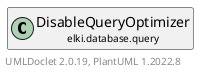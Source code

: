 @startuml
    remove .*\.(Instance|Par|Parameterizer|Factory)$
    set namespaceSeparator none
    hide empty fields
    hide empty methods

    class "<size:14>DisableQueryOptimizer.Par\n<size:10>elki.database.query" as elki.database.query.DisableQueryOptimizer.Par [[DisableQueryOptimizer.Par.html]] {
        +make(): DisableQueryOptimizer
    }

    interface "<size:14>Parameterizer\n<size:10>elki.utilities.optionhandling" as elki.utilities.optionhandling.Parameterizer [[../../utilities/optionhandling/Parameterizer.html]] {
        {abstract} +make(): Object
    }
    class "<size:14>DisableQueryOptimizer\n<size:10>elki.database.query" as elki.database.query.DisableQueryOptimizer [[DisableQueryOptimizer.html]]

    elki.utilities.optionhandling.Parameterizer <|.. elki.database.query.DisableQueryOptimizer.Par
    elki.database.query.DisableQueryOptimizer +-- elki.database.query.DisableQueryOptimizer.Par

    center footer UMLDoclet 2.0.19, PlantUML 1.2022.8
@enduml
